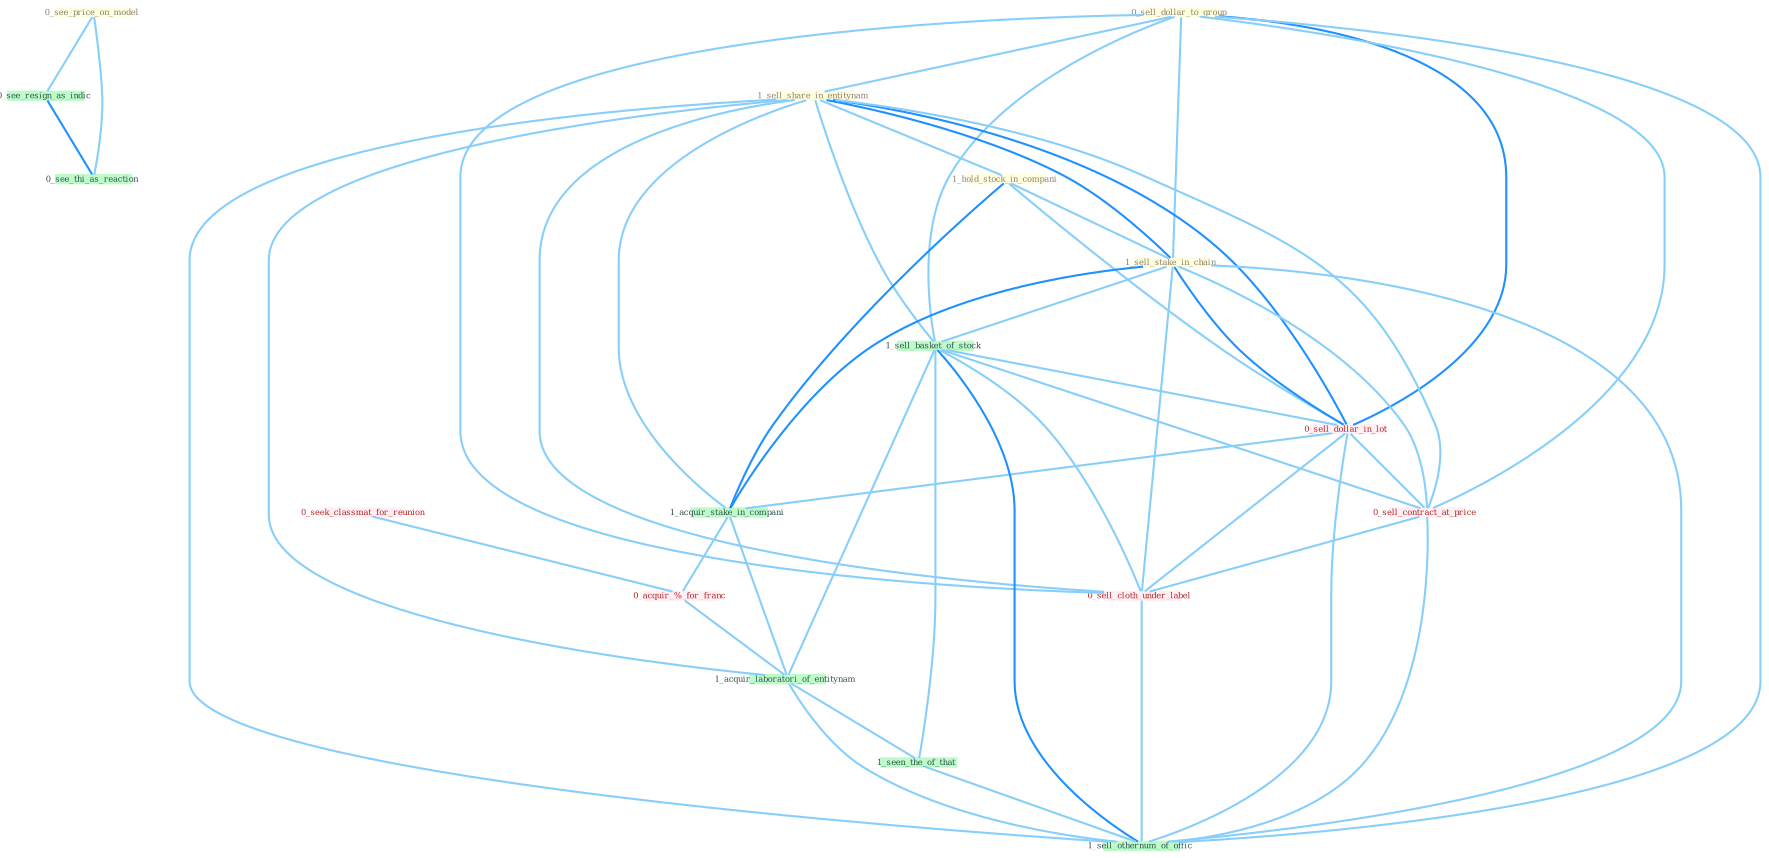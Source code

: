 Graph G{ 
    node
    [shape=polygon,style=filled,width=.5,height=.06,color="#BDFCC9",fixedsize=true,fontsize=4,
    fontcolor="#2f4f4f"];
    {node
    [color="#ffffe0", fontcolor="#8b7d6b"] "0_see_price_on_model " "0_sell_dollar_to_group " "1_sell_share_in_entitynam " "1_hold_stock_in_compani " "1_sell_stake_in_chain "}
{node [color="#fff0f5", fontcolor="#b22222"] "0_seek_classmat_for_reunion " "0_sell_dollar_in_lot " "0_acquir_%_for_franc " "0_sell_contract_at_price " "0_sell_cloth_under_label "}
edge [color="#B0E2FF"];

	"0_see_price_on_model " -- "0_see_resign_as_indic " [w="1", color="#87cefa" ];
	"0_see_price_on_model " -- "0_see_thi_as_reaction " [w="1", color="#87cefa" ];
	"0_sell_dollar_to_group " -- "1_sell_share_in_entitynam " [w="1", color="#87cefa" ];
	"0_sell_dollar_to_group " -- "1_sell_stake_in_chain " [w="1", color="#87cefa" ];
	"0_sell_dollar_to_group " -- "1_sell_basket_of_stock " [w="1", color="#87cefa" ];
	"0_sell_dollar_to_group " -- "0_sell_dollar_in_lot " [w="2", color="#1e90ff" , len=0.8];
	"0_sell_dollar_to_group " -- "0_sell_contract_at_price " [w="1", color="#87cefa" ];
	"0_sell_dollar_to_group " -- "0_sell_cloth_under_label " [w="1", color="#87cefa" ];
	"0_sell_dollar_to_group " -- "1_sell_othernum_of_offic " [w="1", color="#87cefa" ];
	"1_sell_share_in_entitynam " -- "1_hold_stock_in_compani " [w="1", color="#87cefa" ];
	"1_sell_share_in_entitynam " -- "1_sell_stake_in_chain " [w="2", color="#1e90ff" , len=0.8];
	"1_sell_share_in_entitynam " -- "1_sell_basket_of_stock " [w="1", color="#87cefa" ];
	"1_sell_share_in_entitynam " -- "0_sell_dollar_in_lot " [w="2", color="#1e90ff" , len=0.8];
	"1_sell_share_in_entitynam " -- "1_acquir_stake_in_compani " [w="1", color="#87cefa" ];
	"1_sell_share_in_entitynam " -- "0_sell_contract_at_price " [w="1", color="#87cefa" ];
	"1_sell_share_in_entitynam " -- "1_acquir_laboratori_of_entitynam " [w="1", color="#87cefa" ];
	"1_sell_share_in_entitynam " -- "0_sell_cloth_under_label " [w="1", color="#87cefa" ];
	"1_sell_share_in_entitynam " -- "1_sell_othernum_of_offic " [w="1", color="#87cefa" ];
	"1_hold_stock_in_compani " -- "1_sell_stake_in_chain " [w="1", color="#87cefa" ];
	"1_hold_stock_in_compani " -- "0_sell_dollar_in_lot " [w="1", color="#87cefa" ];
	"1_hold_stock_in_compani " -- "1_acquir_stake_in_compani " [w="2", color="#1e90ff" , len=0.8];
	"1_sell_stake_in_chain " -- "1_sell_basket_of_stock " [w="1", color="#87cefa" ];
	"1_sell_stake_in_chain " -- "0_sell_dollar_in_lot " [w="2", color="#1e90ff" , len=0.8];
	"1_sell_stake_in_chain " -- "1_acquir_stake_in_compani " [w="2", color="#1e90ff" , len=0.8];
	"1_sell_stake_in_chain " -- "0_sell_contract_at_price " [w="1", color="#87cefa" ];
	"1_sell_stake_in_chain " -- "0_sell_cloth_under_label " [w="1", color="#87cefa" ];
	"1_sell_stake_in_chain " -- "1_sell_othernum_of_offic " [w="1", color="#87cefa" ];
	"0_seek_classmat_for_reunion " -- "0_acquir_%_for_franc " [w="1", color="#87cefa" ];
	"1_sell_basket_of_stock " -- "0_sell_dollar_in_lot " [w="1", color="#87cefa" ];
	"1_sell_basket_of_stock " -- "0_sell_contract_at_price " [w="1", color="#87cefa" ];
	"1_sell_basket_of_stock " -- "1_acquir_laboratori_of_entitynam " [w="1", color="#87cefa" ];
	"1_sell_basket_of_stock " -- "0_sell_cloth_under_label " [w="1", color="#87cefa" ];
	"1_sell_basket_of_stock " -- "1_seen_the_of_that " [w="1", color="#87cefa" ];
	"1_sell_basket_of_stock " -- "1_sell_othernum_of_offic " [w="2", color="#1e90ff" , len=0.8];
	"0_sell_dollar_in_lot " -- "1_acquir_stake_in_compani " [w="1", color="#87cefa" ];
	"0_sell_dollar_in_lot " -- "0_sell_contract_at_price " [w="1", color="#87cefa" ];
	"0_sell_dollar_in_lot " -- "0_sell_cloth_under_label " [w="1", color="#87cefa" ];
	"0_sell_dollar_in_lot " -- "1_sell_othernum_of_offic " [w="1", color="#87cefa" ];
	"0_see_resign_as_indic " -- "0_see_thi_as_reaction " [w="2", color="#1e90ff" , len=0.8];
	"1_acquir_stake_in_compani " -- "0_acquir_%_for_franc " [w="1", color="#87cefa" ];
	"1_acquir_stake_in_compani " -- "1_acquir_laboratori_of_entitynam " [w="1", color="#87cefa" ];
	"0_acquir_%_for_franc " -- "1_acquir_laboratori_of_entitynam " [w="1", color="#87cefa" ];
	"0_sell_contract_at_price " -- "0_sell_cloth_under_label " [w="1", color="#87cefa" ];
	"0_sell_contract_at_price " -- "1_sell_othernum_of_offic " [w="1", color="#87cefa" ];
	"1_acquir_laboratori_of_entitynam " -- "1_seen_the_of_that " [w="1", color="#87cefa" ];
	"1_acquir_laboratori_of_entitynam " -- "1_sell_othernum_of_offic " [w="1", color="#87cefa" ];
	"0_sell_cloth_under_label " -- "1_sell_othernum_of_offic " [w="1", color="#87cefa" ];
	"1_seen_the_of_that " -- "1_sell_othernum_of_offic " [w="1", color="#87cefa" ];
}